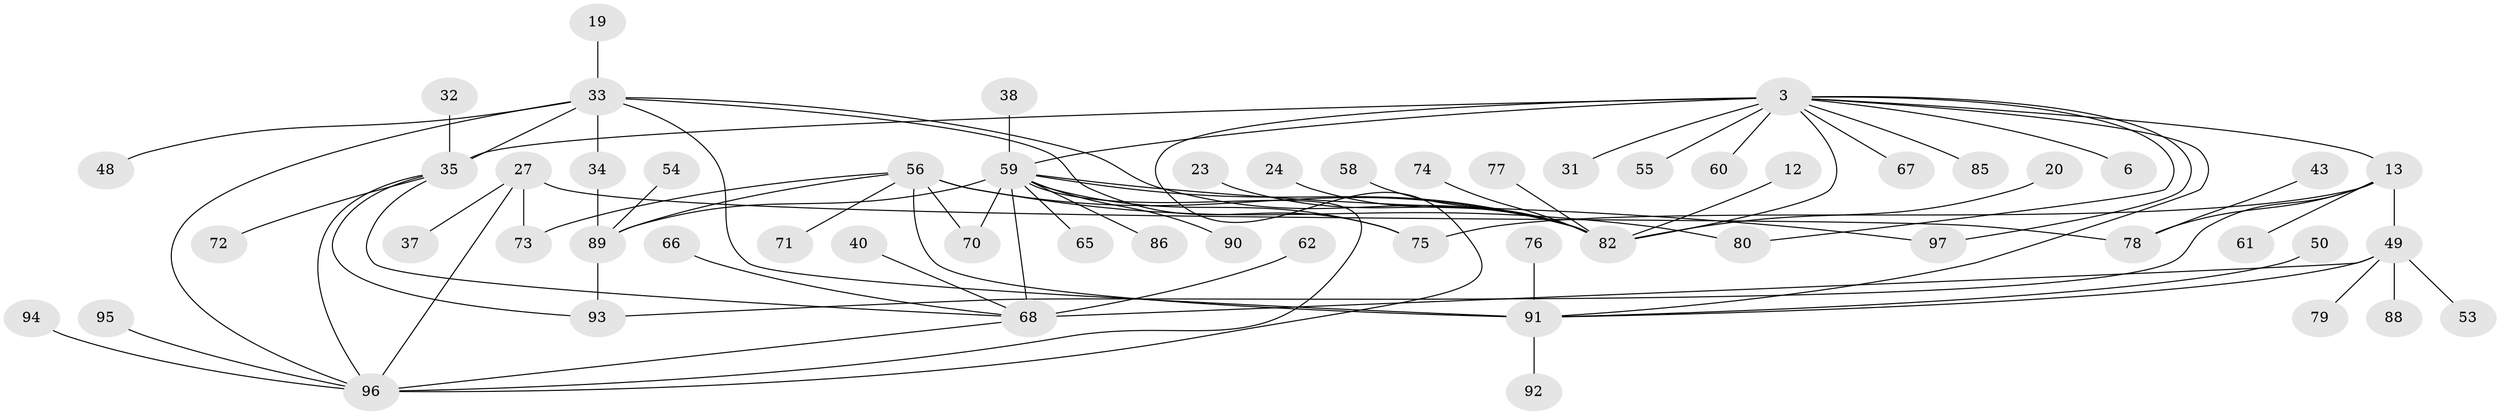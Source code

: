 // original degree distribution, {20: 0.010309278350515464, 12: 0.020618556701030927, 13: 0.010309278350515464, 6: 0.030927835051546393, 5: 0.041237113402061855, 1: 0.4639175257731959, 8: 0.041237113402061855, 9: 0.010309278350515464, 15: 0.010309278350515464, 3: 0.10309278350515463, 2: 0.20618556701030927, 4: 0.05154639175257732}
// Generated by graph-tools (version 1.1) at 2025/50/03/04/25 21:50:32]
// undirected, 58 vertices, 79 edges
graph export_dot {
graph [start="1"]
  node [color=gray90,style=filled];
  3 [super="+2"];
  6;
  12;
  13;
  19;
  20;
  23;
  24;
  27;
  31;
  32 [super="+21"];
  33 [super="+9"];
  34;
  35 [super="+4+15"];
  37;
  38;
  40;
  43;
  48 [super="+39"];
  49 [super="+25"];
  50;
  53;
  54;
  55;
  56 [super="+28"];
  58;
  59 [super="+44+1"];
  60;
  61;
  62;
  65;
  66;
  67;
  68 [super="+51+22"];
  70 [super="+41"];
  71;
  72;
  73;
  74;
  75 [super="+64"];
  76;
  77;
  78 [super="+26"];
  79;
  80;
  82 [super="+52+47"];
  85;
  86;
  88;
  89 [super="+17"];
  90 [super="+16"];
  91 [super="+7+84"];
  92;
  93 [super="+63"];
  94;
  95;
  96 [super="+42+45+46+30+81+83+87"];
  97 [super="+69"];
  3 -- 6;
  3 -- 13 [weight=2];
  3 -- 31;
  3 -- 60;
  3 -- 85;
  3 -- 97;
  3 -- 35 [weight=5];
  3 -- 67;
  3 -- 80;
  3 -- 55;
  3 -- 91;
  3 -- 59 [weight=2];
  3 -- 96;
  3 -- 82 [weight=3];
  12 -- 82;
  13 -- 49 [weight=2];
  13 -- 61;
  13 -- 78;
  13 -- 75;
  13 -- 93;
  19 -- 33;
  20 -- 82;
  23 -- 82;
  24 -- 82;
  27 -- 37;
  27 -- 73;
  27 -- 78 [weight=2];
  27 -- 96;
  32 -- 35;
  33 -- 75;
  33 -- 35 [weight=2];
  33 -- 34;
  33 -- 91 [weight=2];
  33 -- 96;
  33 -- 48;
  33 -- 82;
  34 -- 89;
  35 -- 68 [weight=2];
  35 -- 72;
  35 -- 96;
  35 -- 93;
  38 -- 59;
  40 -- 68;
  43 -- 78;
  49 -- 53;
  49 -- 68;
  49 -- 88;
  49 -- 79;
  49 -- 91;
  50 -- 91;
  54 -- 89;
  56 -- 73;
  56 -- 80;
  56 -- 89 [weight=2];
  56 -- 71;
  56 -- 91;
  56 -- 70;
  56 -- 82 [weight=2];
  58 -- 82;
  59 -- 68 [weight=5];
  59 -- 96;
  59 -- 65;
  59 -- 75;
  59 -- 86;
  59 -- 89 [weight=2];
  59 -- 90;
  59 -- 70;
  59 -- 82 [weight=3];
  59 -- 97;
  62 -- 68;
  66 -- 68;
  68 -- 96;
  74 -- 82;
  76 -- 91;
  77 -- 82;
  89 -- 93;
  91 -- 92;
  94 -- 96;
  95 -- 96;
}
